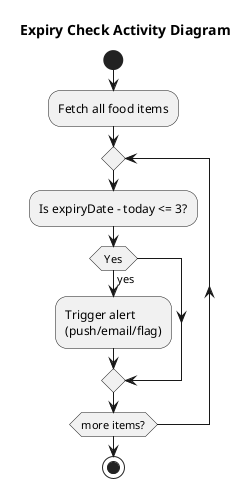 @startuml
title Expiry Check Activity Diagram

start

:Fetch all food items;

repeat
  :Is expiryDate - today <= 3?;
  if (Yes) then (yes)
    :Trigger alert\n(push/email/flag);
  endif
repeat while (more items?)

stop
@enduml

